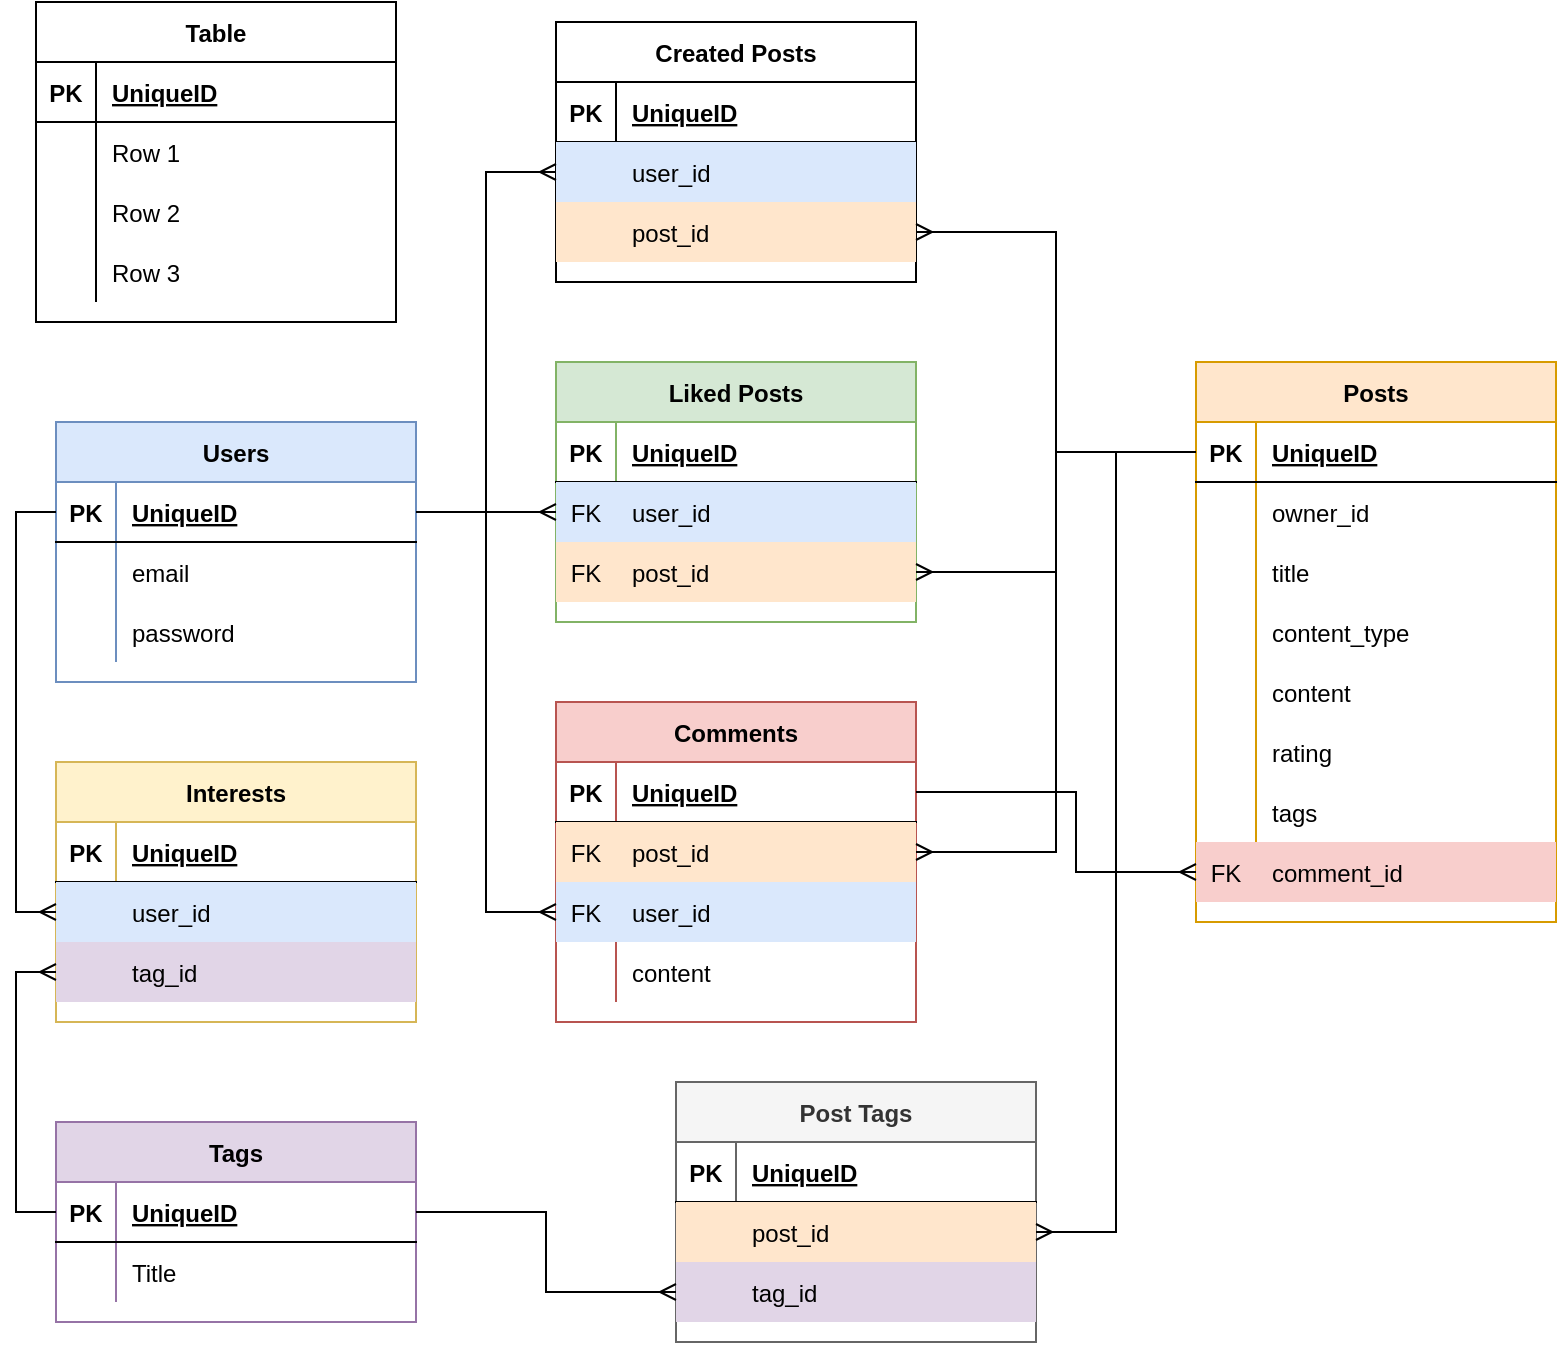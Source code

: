 <mxfile version="15.8.4"><diagram id="bm0FY6QQxEjC5o6XDV0K" name="Page-1"><mxGraphModel dx="1412" dy="769" grid="1" gridSize="10" guides="1" tooltips="1" connect="1" arrows="1" fold="1" page="1" pageScale="1" pageWidth="850" pageHeight="1100" math="0" shadow="0"><root><mxCell id="0"/><mxCell id="1" parent="0"/><mxCell id="S2xsZXc1qPTHcud_JUo3-1" value="Users" style="shape=table;startSize=30;container=1;collapsible=1;childLayout=tableLayout;fixedRows=1;rowLines=0;fontStyle=1;align=center;resizeLast=1;fillColor=#dae8fc;strokeColor=#6c8ebf;" vertex="1" parent="1"><mxGeometry x="40" y="230" width="180" height="130" as="geometry"/></mxCell><mxCell id="S2xsZXc1qPTHcud_JUo3-2" value="" style="shape=partialRectangle;collapsible=0;dropTarget=0;pointerEvents=0;fillColor=none;top=0;left=0;bottom=1;right=0;points=[[0,0.5],[1,0.5]];portConstraint=eastwest;" vertex="1" parent="S2xsZXc1qPTHcud_JUo3-1"><mxGeometry y="30" width="180" height="30" as="geometry"/></mxCell><mxCell id="S2xsZXc1qPTHcud_JUo3-3" value="PK" style="shape=partialRectangle;connectable=0;fillColor=none;top=0;left=0;bottom=0;right=0;fontStyle=1;overflow=hidden;" vertex="1" parent="S2xsZXc1qPTHcud_JUo3-2"><mxGeometry width="30" height="30" as="geometry"><mxRectangle width="30" height="30" as="alternateBounds"/></mxGeometry></mxCell><mxCell id="S2xsZXc1qPTHcud_JUo3-4" value="UniqueID" style="shape=partialRectangle;connectable=0;fillColor=none;top=0;left=0;bottom=0;right=0;align=left;spacingLeft=6;fontStyle=5;overflow=hidden;" vertex="1" parent="S2xsZXc1qPTHcud_JUo3-2"><mxGeometry x="30" width="150" height="30" as="geometry"><mxRectangle width="150" height="30" as="alternateBounds"/></mxGeometry></mxCell><mxCell id="S2xsZXc1qPTHcud_JUo3-5" value="" style="shape=partialRectangle;collapsible=0;dropTarget=0;pointerEvents=0;fillColor=none;top=0;left=0;bottom=0;right=0;points=[[0,0.5],[1,0.5]];portConstraint=eastwest;" vertex="1" parent="S2xsZXc1qPTHcud_JUo3-1"><mxGeometry y="60" width="180" height="30" as="geometry"/></mxCell><mxCell id="S2xsZXc1qPTHcud_JUo3-6" value="" style="shape=partialRectangle;connectable=0;fillColor=none;top=0;left=0;bottom=0;right=0;editable=1;overflow=hidden;" vertex="1" parent="S2xsZXc1qPTHcud_JUo3-5"><mxGeometry width="30" height="30" as="geometry"><mxRectangle width="30" height="30" as="alternateBounds"/></mxGeometry></mxCell><mxCell id="S2xsZXc1qPTHcud_JUo3-7" value="email" style="shape=partialRectangle;connectable=0;fillColor=none;top=0;left=0;bottom=0;right=0;align=left;spacingLeft=6;overflow=hidden;" vertex="1" parent="S2xsZXc1qPTHcud_JUo3-5"><mxGeometry x="30" width="150" height="30" as="geometry"><mxRectangle width="150" height="30" as="alternateBounds"/></mxGeometry></mxCell><mxCell id="S2xsZXc1qPTHcud_JUo3-8" value="" style="shape=partialRectangle;collapsible=0;dropTarget=0;pointerEvents=0;fillColor=none;top=0;left=0;bottom=0;right=0;points=[[0,0.5],[1,0.5]];portConstraint=eastwest;" vertex="1" parent="S2xsZXc1qPTHcud_JUo3-1"><mxGeometry y="90" width="180" height="30" as="geometry"/></mxCell><mxCell id="S2xsZXc1qPTHcud_JUo3-9" value="" style="shape=partialRectangle;connectable=0;fillColor=none;top=0;left=0;bottom=0;right=0;editable=1;overflow=hidden;" vertex="1" parent="S2xsZXc1qPTHcud_JUo3-8"><mxGeometry width="30" height="30" as="geometry"><mxRectangle width="30" height="30" as="alternateBounds"/></mxGeometry></mxCell><mxCell id="S2xsZXc1qPTHcud_JUo3-10" value="password" style="shape=partialRectangle;connectable=0;fillColor=none;top=0;left=0;bottom=0;right=0;align=left;spacingLeft=6;overflow=hidden;" vertex="1" parent="S2xsZXc1qPTHcud_JUo3-8"><mxGeometry x="30" width="150" height="30" as="geometry"><mxRectangle width="150" height="30" as="alternateBounds"/></mxGeometry></mxCell><mxCell id="S2xsZXc1qPTHcud_JUo3-14" value="Posts" style="shape=table;startSize=30;container=1;collapsible=1;childLayout=tableLayout;fixedRows=1;rowLines=0;fontStyle=1;align=center;resizeLast=1;fillColor=#ffe6cc;strokeColor=#d79b00;" vertex="1" parent="1"><mxGeometry x="610" y="200" width="180" height="280" as="geometry"/></mxCell><mxCell id="S2xsZXc1qPTHcud_JUo3-15" value="" style="shape=partialRectangle;collapsible=0;dropTarget=0;pointerEvents=0;fillColor=none;top=0;left=0;bottom=1;right=0;points=[[0,0.5],[1,0.5]];portConstraint=eastwest;" vertex="1" parent="S2xsZXc1qPTHcud_JUo3-14"><mxGeometry y="30" width="180" height="30" as="geometry"/></mxCell><mxCell id="S2xsZXc1qPTHcud_JUo3-16" value="PK" style="shape=partialRectangle;connectable=0;fillColor=none;top=0;left=0;bottom=0;right=0;fontStyle=1;overflow=hidden;" vertex="1" parent="S2xsZXc1qPTHcud_JUo3-15"><mxGeometry width="30" height="30" as="geometry"><mxRectangle width="30" height="30" as="alternateBounds"/></mxGeometry></mxCell><mxCell id="S2xsZXc1qPTHcud_JUo3-17" value="UniqueID" style="shape=partialRectangle;connectable=0;fillColor=none;top=0;left=0;bottom=0;right=0;align=left;spacingLeft=6;fontStyle=5;overflow=hidden;" vertex="1" parent="S2xsZXc1qPTHcud_JUo3-15"><mxGeometry x="30" width="150" height="30" as="geometry"><mxRectangle width="150" height="30" as="alternateBounds"/></mxGeometry></mxCell><mxCell id="S2xsZXc1qPTHcud_JUo3-18" value="" style="shape=partialRectangle;collapsible=0;dropTarget=0;pointerEvents=0;fillColor=none;top=0;left=0;bottom=0;right=0;points=[[0,0.5],[1,0.5]];portConstraint=eastwest;" vertex="1" parent="S2xsZXc1qPTHcud_JUo3-14"><mxGeometry y="60" width="180" height="30" as="geometry"/></mxCell><mxCell id="S2xsZXc1qPTHcud_JUo3-19" value="" style="shape=partialRectangle;connectable=0;fillColor=none;top=0;left=0;bottom=0;right=0;editable=1;overflow=hidden;" vertex="1" parent="S2xsZXc1qPTHcud_JUo3-18"><mxGeometry width="30" height="30" as="geometry"><mxRectangle width="30" height="30" as="alternateBounds"/></mxGeometry></mxCell><mxCell id="S2xsZXc1qPTHcud_JUo3-20" value="owner_id" style="shape=partialRectangle;connectable=0;fillColor=none;top=0;left=0;bottom=0;right=0;align=left;spacingLeft=6;overflow=hidden;" vertex="1" parent="S2xsZXc1qPTHcud_JUo3-18"><mxGeometry x="30" width="150" height="30" as="geometry"><mxRectangle width="150" height="30" as="alternateBounds"/></mxGeometry></mxCell><mxCell id="S2xsZXc1qPTHcud_JUo3-21" value="" style="shape=partialRectangle;collapsible=0;dropTarget=0;pointerEvents=0;fillColor=none;top=0;left=0;bottom=0;right=0;points=[[0,0.5],[1,0.5]];portConstraint=eastwest;" vertex="1" parent="S2xsZXc1qPTHcud_JUo3-14"><mxGeometry y="90" width="180" height="30" as="geometry"/></mxCell><mxCell id="S2xsZXc1qPTHcud_JUo3-22" value="" style="shape=partialRectangle;connectable=0;fillColor=none;top=0;left=0;bottom=0;right=0;editable=1;overflow=hidden;" vertex="1" parent="S2xsZXc1qPTHcud_JUo3-21"><mxGeometry width="30" height="30" as="geometry"><mxRectangle width="30" height="30" as="alternateBounds"/></mxGeometry></mxCell><mxCell id="S2xsZXc1qPTHcud_JUo3-23" value="title" style="shape=partialRectangle;connectable=0;fillColor=none;top=0;left=0;bottom=0;right=0;align=left;spacingLeft=6;overflow=hidden;" vertex="1" parent="S2xsZXc1qPTHcud_JUo3-21"><mxGeometry x="30" width="150" height="30" as="geometry"><mxRectangle width="150" height="30" as="alternateBounds"/></mxGeometry></mxCell><mxCell id="S2xsZXc1qPTHcud_JUo3-100" value="" style="shape=partialRectangle;collapsible=0;dropTarget=0;pointerEvents=0;fillColor=none;top=0;left=0;bottom=0;right=0;points=[[0,0.5],[1,0.5]];portConstraint=eastwest;" vertex="1" parent="S2xsZXc1qPTHcud_JUo3-14"><mxGeometry y="120" width="180" height="30" as="geometry"/></mxCell><mxCell id="S2xsZXc1qPTHcud_JUo3-101" value="" style="shape=partialRectangle;connectable=0;fillColor=none;top=0;left=0;bottom=0;right=0;editable=1;overflow=hidden;" vertex="1" parent="S2xsZXc1qPTHcud_JUo3-100"><mxGeometry width="30" height="30" as="geometry"><mxRectangle width="30" height="30" as="alternateBounds"/></mxGeometry></mxCell><mxCell id="S2xsZXc1qPTHcud_JUo3-102" value="content_type" style="shape=partialRectangle;connectable=0;fillColor=none;top=0;left=0;bottom=0;right=0;align=left;spacingLeft=6;overflow=hidden;" vertex="1" parent="S2xsZXc1qPTHcud_JUo3-100"><mxGeometry x="30" width="150" height="30" as="geometry"><mxRectangle width="150" height="30" as="alternateBounds"/></mxGeometry></mxCell><mxCell id="S2xsZXc1qPTHcud_JUo3-24" value="" style="shape=partialRectangle;collapsible=0;dropTarget=0;pointerEvents=0;fillColor=none;top=0;left=0;bottom=0;right=0;points=[[0,0.5],[1,0.5]];portConstraint=eastwest;" vertex="1" parent="S2xsZXc1qPTHcud_JUo3-14"><mxGeometry y="150" width="180" height="30" as="geometry"/></mxCell><mxCell id="S2xsZXc1qPTHcud_JUo3-25" value="" style="shape=partialRectangle;connectable=0;fillColor=none;top=0;left=0;bottom=0;right=0;editable=1;overflow=hidden;" vertex="1" parent="S2xsZXc1qPTHcud_JUo3-24"><mxGeometry width="30" height="30" as="geometry"><mxRectangle width="30" height="30" as="alternateBounds"/></mxGeometry></mxCell><mxCell id="S2xsZXc1qPTHcud_JUo3-26" value="content" style="shape=partialRectangle;connectable=0;fillColor=none;top=0;left=0;bottom=0;right=0;align=left;spacingLeft=6;overflow=hidden;" vertex="1" parent="S2xsZXc1qPTHcud_JUo3-24"><mxGeometry x="30" width="150" height="30" as="geometry"><mxRectangle width="150" height="30" as="alternateBounds"/></mxGeometry></mxCell><mxCell id="S2xsZXc1qPTHcud_JUo3-94" value="" style="shape=partialRectangle;collapsible=0;dropTarget=0;pointerEvents=0;fillColor=none;top=0;left=0;bottom=0;right=0;points=[[0,0.5],[1,0.5]];portConstraint=eastwest;" vertex="1" parent="S2xsZXc1qPTHcud_JUo3-14"><mxGeometry y="180" width="180" height="30" as="geometry"/></mxCell><mxCell id="S2xsZXc1qPTHcud_JUo3-95" value="" style="shape=partialRectangle;connectable=0;fillColor=none;top=0;left=0;bottom=0;right=0;editable=1;overflow=hidden;" vertex="1" parent="S2xsZXc1qPTHcud_JUo3-94"><mxGeometry width="30" height="30" as="geometry"><mxRectangle width="30" height="30" as="alternateBounds"/></mxGeometry></mxCell><mxCell id="S2xsZXc1qPTHcud_JUo3-96" value="rating" style="shape=partialRectangle;connectable=0;fillColor=none;top=0;left=0;bottom=0;right=0;align=left;spacingLeft=6;overflow=hidden;" vertex="1" parent="S2xsZXc1qPTHcud_JUo3-94"><mxGeometry x="30" width="150" height="30" as="geometry"><mxRectangle width="150" height="30" as="alternateBounds"/></mxGeometry></mxCell><mxCell id="S2xsZXc1qPTHcud_JUo3-97" value="" style="shape=partialRectangle;collapsible=0;dropTarget=0;pointerEvents=0;fillColor=none;top=0;left=0;bottom=0;right=0;points=[[0,0.5],[1,0.5]];portConstraint=eastwest;" vertex="1" parent="S2xsZXc1qPTHcud_JUo3-14"><mxGeometry y="210" width="180" height="30" as="geometry"/></mxCell><mxCell id="S2xsZXc1qPTHcud_JUo3-98" value="" style="shape=partialRectangle;connectable=0;fillColor=none;top=0;left=0;bottom=0;right=0;editable=1;overflow=hidden;" vertex="1" parent="S2xsZXc1qPTHcud_JUo3-97"><mxGeometry width="30" height="30" as="geometry"><mxRectangle width="30" height="30" as="alternateBounds"/></mxGeometry></mxCell><mxCell id="S2xsZXc1qPTHcud_JUo3-99" value="tags" style="shape=partialRectangle;connectable=0;fillColor=none;top=0;left=0;bottom=0;right=0;align=left;spacingLeft=6;overflow=hidden;" vertex="1" parent="S2xsZXc1qPTHcud_JUo3-97"><mxGeometry x="30" width="150" height="30" as="geometry"><mxRectangle width="150" height="30" as="alternateBounds"/></mxGeometry></mxCell><mxCell id="S2xsZXc1qPTHcud_JUo3-103" value="" style="shape=partialRectangle;collapsible=0;dropTarget=0;pointerEvents=0;fillColor=#f8cecc;top=0;left=0;bottom=0;right=0;points=[[0,0.5],[1,0.5]];portConstraint=eastwest;strokeColor=#b85450;" vertex="1" parent="S2xsZXc1qPTHcud_JUo3-14"><mxGeometry y="240" width="180" height="30" as="geometry"/></mxCell><mxCell id="S2xsZXc1qPTHcud_JUo3-104" value="FK" style="shape=partialRectangle;connectable=0;fillColor=none;top=0;left=0;bottom=0;right=0;editable=1;overflow=hidden;" vertex="1" parent="S2xsZXc1qPTHcud_JUo3-103"><mxGeometry width="30" height="30" as="geometry"><mxRectangle width="30" height="30" as="alternateBounds"/></mxGeometry></mxCell><mxCell id="S2xsZXc1qPTHcud_JUo3-105" value="comment_id" style="shape=partialRectangle;connectable=0;fillColor=none;top=0;left=0;bottom=0;right=0;align=left;spacingLeft=6;overflow=hidden;" vertex="1" parent="S2xsZXc1qPTHcud_JUo3-103"><mxGeometry x="30" width="150" height="30" as="geometry"><mxRectangle width="150" height="30" as="alternateBounds"/></mxGeometry></mxCell><mxCell id="S2xsZXc1qPTHcud_JUo3-27" value="Created Posts" style="shape=table;startSize=30;container=1;collapsible=1;childLayout=tableLayout;fixedRows=1;rowLines=0;fontStyle=1;align=center;resizeLast=1;" vertex="1" parent="1"><mxGeometry x="290" y="30" width="180" height="130" as="geometry"/></mxCell><mxCell id="S2xsZXc1qPTHcud_JUo3-28" value="" style="shape=partialRectangle;collapsible=0;dropTarget=0;pointerEvents=0;fillColor=none;top=0;left=0;bottom=1;right=0;points=[[0,0.5],[1,0.5]];portConstraint=eastwest;" vertex="1" parent="S2xsZXc1qPTHcud_JUo3-27"><mxGeometry y="30" width="180" height="30" as="geometry"/></mxCell><mxCell id="S2xsZXc1qPTHcud_JUo3-29" value="PK" style="shape=partialRectangle;connectable=0;fillColor=none;top=0;left=0;bottom=0;right=0;fontStyle=1;overflow=hidden;" vertex="1" parent="S2xsZXc1qPTHcud_JUo3-28"><mxGeometry width="30" height="30" as="geometry"><mxRectangle width="30" height="30" as="alternateBounds"/></mxGeometry></mxCell><mxCell id="S2xsZXc1qPTHcud_JUo3-30" value="UniqueID" style="shape=partialRectangle;connectable=0;fillColor=none;top=0;left=0;bottom=0;right=0;align=left;spacingLeft=6;fontStyle=5;overflow=hidden;" vertex="1" parent="S2xsZXc1qPTHcud_JUo3-28"><mxGeometry x="30" width="150" height="30" as="geometry"><mxRectangle width="150" height="30" as="alternateBounds"/></mxGeometry></mxCell><mxCell id="S2xsZXc1qPTHcud_JUo3-31" value="" style="shape=partialRectangle;collapsible=0;dropTarget=0;pointerEvents=0;fillColor=#dae8fc;top=0;left=0;bottom=0;right=0;points=[[0,0.5],[1,0.5]];portConstraint=eastwest;strokeColor=#6c8ebf;" vertex="1" parent="S2xsZXc1qPTHcud_JUo3-27"><mxGeometry y="60" width="180" height="30" as="geometry"/></mxCell><mxCell id="S2xsZXc1qPTHcud_JUo3-32" value="" style="shape=partialRectangle;connectable=0;fillColor=none;top=0;left=0;bottom=0;right=0;editable=1;overflow=hidden;" vertex="1" parent="S2xsZXc1qPTHcud_JUo3-31"><mxGeometry width="30" height="30" as="geometry"><mxRectangle width="30" height="30" as="alternateBounds"/></mxGeometry></mxCell><mxCell id="S2xsZXc1qPTHcud_JUo3-33" value="user_id" style="shape=partialRectangle;connectable=0;fillColor=none;top=0;left=0;bottom=0;right=0;align=left;spacingLeft=6;overflow=hidden;" vertex="1" parent="S2xsZXc1qPTHcud_JUo3-31"><mxGeometry x="30" width="150" height="30" as="geometry"><mxRectangle width="150" height="30" as="alternateBounds"/></mxGeometry></mxCell><mxCell id="S2xsZXc1qPTHcud_JUo3-34" value="" style="shape=partialRectangle;collapsible=0;dropTarget=0;pointerEvents=0;fillColor=#ffe6cc;top=0;left=0;bottom=0;right=0;points=[[0,0.5],[1,0.5]];portConstraint=eastwest;strokeColor=#d79b00;" vertex="1" parent="S2xsZXc1qPTHcud_JUo3-27"><mxGeometry y="90" width="180" height="30" as="geometry"/></mxCell><mxCell id="S2xsZXc1qPTHcud_JUo3-35" value="" style="shape=partialRectangle;connectable=0;fillColor=none;top=0;left=0;bottom=0;right=0;editable=1;overflow=hidden;" vertex="1" parent="S2xsZXc1qPTHcud_JUo3-34"><mxGeometry width="30" height="30" as="geometry"><mxRectangle width="30" height="30" as="alternateBounds"/></mxGeometry></mxCell><mxCell id="S2xsZXc1qPTHcud_JUo3-36" value="post_id" style="shape=partialRectangle;connectable=0;fillColor=none;top=0;left=0;bottom=0;right=0;align=left;spacingLeft=6;overflow=hidden;" vertex="1" parent="S2xsZXc1qPTHcud_JUo3-34"><mxGeometry x="30" width="150" height="30" as="geometry"><mxRectangle width="150" height="30" as="alternateBounds"/></mxGeometry></mxCell><mxCell id="S2xsZXc1qPTHcud_JUo3-40" value="Tags" style="shape=table;startSize=30;container=1;collapsible=1;childLayout=tableLayout;fixedRows=1;rowLines=0;fontStyle=1;align=center;resizeLast=1;fillColor=#e1d5e7;strokeColor=#9673a6;" vertex="1" parent="1"><mxGeometry x="40" y="580" width="180" height="100" as="geometry"/></mxCell><mxCell id="S2xsZXc1qPTHcud_JUo3-41" value="" style="shape=partialRectangle;collapsible=0;dropTarget=0;pointerEvents=0;fillColor=none;top=0;left=0;bottom=1;right=0;points=[[0,0.5],[1,0.5]];portConstraint=eastwest;" vertex="1" parent="S2xsZXc1qPTHcud_JUo3-40"><mxGeometry y="30" width="180" height="30" as="geometry"/></mxCell><mxCell id="S2xsZXc1qPTHcud_JUo3-42" value="PK" style="shape=partialRectangle;connectable=0;fillColor=none;top=0;left=0;bottom=0;right=0;fontStyle=1;overflow=hidden;" vertex="1" parent="S2xsZXc1qPTHcud_JUo3-41"><mxGeometry width="30" height="30" as="geometry"><mxRectangle width="30" height="30" as="alternateBounds"/></mxGeometry></mxCell><mxCell id="S2xsZXc1qPTHcud_JUo3-43" value="UniqueID" style="shape=partialRectangle;connectable=0;fillColor=none;top=0;left=0;bottom=0;right=0;align=left;spacingLeft=6;fontStyle=5;overflow=hidden;" vertex="1" parent="S2xsZXc1qPTHcud_JUo3-41"><mxGeometry x="30" width="150" height="30" as="geometry"><mxRectangle width="150" height="30" as="alternateBounds"/></mxGeometry></mxCell><mxCell id="S2xsZXc1qPTHcud_JUo3-44" value="" style="shape=partialRectangle;collapsible=0;dropTarget=0;pointerEvents=0;fillColor=none;top=0;left=0;bottom=0;right=0;points=[[0,0.5],[1,0.5]];portConstraint=eastwest;" vertex="1" parent="S2xsZXc1qPTHcud_JUo3-40"><mxGeometry y="60" width="180" height="30" as="geometry"/></mxCell><mxCell id="S2xsZXc1qPTHcud_JUo3-45" value="" style="shape=partialRectangle;connectable=0;fillColor=none;top=0;left=0;bottom=0;right=0;editable=1;overflow=hidden;" vertex="1" parent="S2xsZXc1qPTHcud_JUo3-44"><mxGeometry width="30" height="30" as="geometry"><mxRectangle width="30" height="30" as="alternateBounds"/></mxGeometry></mxCell><mxCell id="S2xsZXc1qPTHcud_JUo3-46" value="Title" style="shape=partialRectangle;connectable=0;fillColor=none;top=0;left=0;bottom=0;right=0;align=left;spacingLeft=6;overflow=hidden;" vertex="1" parent="S2xsZXc1qPTHcud_JUo3-44"><mxGeometry x="30" width="150" height="30" as="geometry"><mxRectangle width="150" height="30" as="alternateBounds"/></mxGeometry></mxCell><mxCell id="S2xsZXc1qPTHcud_JUo3-53" value="Interests" style="shape=table;startSize=30;container=1;collapsible=1;childLayout=tableLayout;fixedRows=1;rowLines=0;fontStyle=1;align=center;resizeLast=1;fillColor=#fff2cc;strokeColor=#d6b656;" vertex="1" parent="1"><mxGeometry x="40" y="400" width="180" height="130" as="geometry"/></mxCell><mxCell id="S2xsZXc1qPTHcud_JUo3-54" value="" style="shape=partialRectangle;collapsible=0;dropTarget=0;pointerEvents=0;fillColor=none;top=0;left=0;bottom=1;right=0;points=[[0,0.5],[1,0.5]];portConstraint=eastwest;" vertex="1" parent="S2xsZXc1qPTHcud_JUo3-53"><mxGeometry y="30" width="180" height="30" as="geometry"/></mxCell><mxCell id="S2xsZXc1qPTHcud_JUo3-55" value="PK" style="shape=partialRectangle;connectable=0;fillColor=none;top=0;left=0;bottom=0;right=0;fontStyle=1;overflow=hidden;" vertex="1" parent="S2xsZXc1qPTHcud_JUo3-54"><mxGeometry width="30" height="30" as="geometry"><mxRectangle width="30" height="30" as="alternateBounds"/></mxGeometry></mxCell><mxCell id="S2xsZXc1qPTHcud_JUo3-56" value="UniqueID" style="shape=partialRectangle;connectable=0;fillColor=none;top=0;left=0;bottom=0;right=0;align=left;spacingLeft=6;fontStyle=5;overflow=hidden;" vertex="1" parent="S2xsZXc1qPTHcud_JUo3-54"><mxGeometry x="30" width="150" height="30" as="geometry"><mxRectangle width="150" height="30" as="alternateBounds"/></mxGeometry></mxCell><mxCell id="S2xsZXc1qPTHcud_JUo3-57" value="" style="shape=partialRectangle;collapsible=0;dropTarget=0;pointerEvents=0;fillColor=#dae8fc;top=0;left=0;bottom=0;right=0;points=[[0,0.5],[1,0.5]];portConstraint=eastwest;strokeColor=#6c8ebf;" vertex="1" parent="S2xsZXc1qPTHcud_JUo3-53"><mxGeometry y="60" width="180" height="30" as="geometry"/></mxCell><mxCell id="S2xsZXc1qPTHcud_JUo3-58" value="" style="shape=partialRectangle;connectable=0;fillColor=none;top=0;left=0;bottom=0;right=0;editable=1;overflow=hidden;" vertex="1" parent="S2xsZXc1qPTHcud_JUo3-57"><mxGeometry width="30" height="30" as="geometry"><mxRectangle width="30" height="30" as="alternateBounds"/></mxGeometry></mxCell><mxCell id="S2xsZXc1qPTHcud_JUo3-59" value="user_id" style="shape=partialRectangle;connectable=0;fillColor=none;top=0;left=0;bottom=0;right=0;align=left;spacingLeft=6;overflow=hidden;" vertex="1" parent="S2xsZXc1qPTHcud_JUo3-57"><mxGeometry x="30" width="150" height="30" as="geometry"><mxRectangle width="150" height="30" as="alternateBounds"/></mxGeometry></mxCell><mxCell id="S2xsZXc1qPTHcud_JUo3-60" value="" style="shape=partialRectangle;collapsible=0;dropTarget=0;pointerEvents=0;fillColor=#e1d5e7;top=0;left=0;bottom=0;right=0;points=[[0,0.5],[1,0.5]];portConstraint=eastwest;strokeColor=#9673a6;" vertex="1" parent="S2xsZXc1qPTHcud_JUo3-53"><mxGeometry y="90" width="180" height="30" as="geometry"/></mxCell><mxCell id="S2xsZXc1qPTHcud_JUo3-61" value="" style="shape=partialRectangle;connectable=0;fillColor=none;top=0;left=0;bottom=0;right=0;editable=1;overflow=hidden;" vertex="1" parent="S2xsZXc1qPTHcud_JUo3-60"><mxGeometry width="30" height="30" as="geometry"><mxRectangle width="30" height="30" as="alternateBounds"/></mxGeometry></mxCell><mxCell id="S2xsZXc1qPTHcud_JUo3-62" value="tag_id" style="shape=partialRectangle;connectable=0;fillColor=none;top=0;left=0;bottom=0;right=0;align=left;spacingLeft=6;overflow=hidden;" vertex="1" parent="S2xsZXc1qPTHcud_JUo3-60"><mxGeometry x="30" width="150" height="30" as="geometry"><mxRectangle width="150" height="30" as="alternateBounds"/></mxGeometry></mxCell><mxCell id="S2xsZXc1qPTHcud_JUo3-66" value="Comments" style="shape=table;startSize=30;container=1;collapsible=1;childLayout=tableLayout;fixedRows=1;rowLines=0;fontStyle=1;align=center;resizeLast=1;fillColor=#f8cecc;strokeColor=#b85450;" vertex="1" parent="1"><mxGeometry x="290" y="370" width="180" height="160" as="geometry"/></mxCell><mxCell id="S2xsZXc1qPTHcud_JUo3-67" value="" style="shape=partialRectangle;collapsible=0;dropTarget=0;pointerEvents=0;fillColor=none;top=0;left=0;bottom=1;right=0;points=[[0,0.5],[1,0.5]];portConstraint=eastwest;" vertex="1" parent="S2xsZXc1qPTHcud_JUo3-66"><mxGeometry y="30" width="180" height="30" as="geometry"/></mxCell><mxCell id="S2xsZXc1qPTHcud_JUo3-68" value="PK" style="shape=partialRectangle;connectable=0;fillColor=none;top=0;left=0;bottom=0;right=0;fontStyle=1;overflow=hidden;" vertex="1" parent="S2xsZXc1qPTHcud_JUo3-67"><mxGeometry width="30" height="30" as="geometry"><mxRectangle width="30" height="30" as="alternateBounds"/></mxGeometry></mxCell><mxCell id="S2xsZXc1qPTHcud_JUo3-69" value="UniqueID" style="shape=partialRectangle;connectable=0;fillColor=none;top=0;left=0;bottom=0;right=0;align=left;spacingLeft=6;fontStyle=5;overflow=hidden;" vertex="1" parent="S2xsZXc1qPTHcud_JUo3-67"><mxGeometry x="30" width="150" height="30" as="geometry"><mxRectangle width="150" height="30" as="alternateBounds"/></mxGeometry></mxCell><mxCell id="S2xsZXc1qPTHcud_JUo3-70" value="" style="shape=partialRectangle;collapsible=0;dropTarget=0;pointerEvents=0;fillColor=#ffe6cc;top=0;left=0;bottom=0;right=0;points=[[0,0.5],[1,0.5]];portConstraint=eastwest;strokeColor=#d79b00;" vertex="1" parent="S2xsZXc1qPTHcud_JUo3-66"><mxGeometry y="60" width="180" height="30" as="geometry"/></mxCell><mxCell id="S2xsZXc1qPTHcud_JUo3-71" value="FK" style="shape=partialRectangle;connectable=0;fillColor=none;top=0;left=0;bottom=0;right=0;editable=1;overflow=hidden;" vertex="1" parent="S2xsZXc1qPTHcud_JUo3-70"><mxGeometry width="30" height="30" as="geometry"><mxRectangle width="30" height="30" as="alternateBounds"/></mxGeometry></mxCell><mxCell id="S2xsZXc1qPTHcud_JUo3-72" value="post_id" style="shape=partialRectangle;connectable=0;fillColor=none;top=0;left=0;bottom=0;right=0;align=left;spacingLeft=6;overflow=hidden;" vertex="1" parent="S2xsZXc1qPTHcud_JUo3-70"><mxGeometry x="30" width="150" height="30" as="geometry"><mxRectangle width="150" height="30" as="alternateBounds"/></mxGeometry></mxCell><mxCell id="S2xsZXc1qPTHcud_JUo3-73" value="" style="shape=partialRectangle;collapsible=0;dropTarget=0;pointerEvents=0;fillColor=#dae8fc;top=0;left=0;bottom=0;right=0;points=[[0,0.5],[1,0.5]];portConstraint=eastwest;strokeColor=#6c8ebf;" vertex="1" parent="S2xsZXc1qPTHcud_JUo3-66"><mxGeometry y="90" width="180" height="30" as="geometry"/></mxCell><mxCell id="S2xsZXc1qPTHcud_JUo3-74" value="FK" style="shape=partialRectangle;connectable=0;fillColor=none;top=0;left=0;bottom=0;right=0;editable=1;overflow=hidden;" vertex="1" parent="S2xsZXc1qPTHcud_JUo3-73"><mxGeometry width="30" height="30" as="geometry"><mxRectangle width="30" height="30" as="alternateBounds"/></mxGeometry></mxCell><mxCell id="S2xsZXc1qPTHcud_JUo3-75" value="user_id" style="shape=partialRectangle;connectable=0;fillColor=none;top=0;left=0;bottom=0;right=0;align=left;spacingLeft=6;overflow=hidden;" vertex="1" parent="S2xsZXc1qPTHcud_JUo3-73"><mxGeometry x="30" width="150" height="30" as="geometry"><mxRectangle width="150" height="30" as="alternateBounds"/></mxGeometry></mxCell><mxCell id="S2xsZXc1qPTHcud_JUo3-76" value="" style="shape=partialRectangle;collapsible=0;dropTarget=0;pointerEvents=0;fillColor=none;top=0;left=0;bottom=0;right=0;points=[[0,0.5],[1,0.5]];portConstraint=eastwest;" vertex="1" parent="S2xsZXc1qPTHcud_JUo3-66"><mxGeometry y="120" width="180" height="30" as="geometry"/></mxCell><mxCell id="S2xsZXc1qPTHcud_JUo3-77" value="" style="shape=partialRectangle;connectable=0;fillColor=none;top=0;left=0;bottom=0;right=0;editable=1;overflow=hidden;" vertex="1" parent="S2xsZXc1qPTHcud_JUo3-76"><mxGeometry width="30" height="30" as="geometry"><mxRectangle width="30" height="30" as="alternateBounds"/></mxGeometry></mxCell><mxCell id="S2xsZXc1qPTHcud_JUo3-78" value="content" style="shape=partialRectangle;connectable=0;fillColor=none;top=0;left=0;bottom=0;right=0;align=left;spacingLeft=6;overflow=hidden;" vertex="1" parent="S2xsZXc1qPTHcud_JUo3-76"><mxGeometry x="30" width="150" height="30" as="geometry"><mxRectangle width="150" height="30" as="alternateBounds"/></mxGeometry></mxCell><mxCell id="S2xsZXc1qPTHcud_JUo3-79" value="Liked Posts" style="shape=table;startSize=30;container=1;collapsible=1;childLayout=tableLayout;fixedRows=1;rowLines=0;fontStyle=1;align=center;resizeLast=1;fillColor=#d5e8d4;strokeColor=#82b366;" vertex="1" parent="1"><mxGeometry x="290" y="200" width="180" height="130" as="geometry"/></mxCell><mxCell id="S2xsZXc1qPTHcud_JUo3-80" value="" style="shape=partialRectangle;collapsible=0;dropTarget=0;pointerEvents=0;fillColor=none;top=0;left=0;bottom=1;right=0;points=[[0,0.5],[1,0.5]];portConstraint=eastwest;" vertex="1" parent="S2xsZXc1qPTHcud_JUo3-79"><mxGeometry y="30" width="180" height="30" as="geometry"/></mxCell><mxCell id="S2xsZXc1qPTHcud_JUo3-81" value="PK" style="shape=partialRectangle;connectable=0;fillColor=none;top=0;left=0;bottom=0;right=0;fontStyle=1;overflow=hidden;" vertex="1" parent="S2xsZXc1qPTHcud_JUo3-80"><mxGeometry width="30" height="30" as="geometry"><mxRectangle width="30" height="30" as="alternateBounds"/></mxGeometry></mxCell><mxCell id="S2xsZXc1qPTHcud_JUo3-82" value="UniqueID" style="shape=partialRectangle;connectable=0;fillColor=none;top=0;left=0;bottom=0;right=0;align=left;spacingLeft=6;fontStyle=5;overflow=hidden;" vertex="1" parent="S2xsZXc1qPTHcud_JUo3-80"><mxGeometry x="30" width="150" height="30" as="geometry"><mxRectangle width="150" height="30" as="alternateBounds"/></mxGeometry></mxCell><mxCell id="S2xsZXc1qPTHcud_JUo3-83" value="" style="shape=partialRectangle;collapsible=0;dropTarget=0;pointerEvents=0;fillColor=#dae8fc;top=0;left=0;bottom=0;right=0;points=[[0,0.5],[1,0.5]];portConstraint=eastwest;strokeColor=#6c8ebf;" vertex="1" parent="S2xsZXc1qPTHcud_JUo3-79"><mxGeometry y="60" width="180" height="30" as="geometry"/></mxCell><mxCell id="S2xsZXc1qPTHcud_JUo3-84" value="FK" style="shape=partialRectangle;connectable=0;fillColor=none;top=0;left=0;bottom=0;right=0;editable=1;overflow=hidden;" vertex="1" parent="S2xsZXc1qPTHcud_JUo3-83"><mxGeometry width="30" height="30" as="geometry"><mxRectangle width="30" height="30" as="alternateBounds"/></mxGeometry></mxCell><mxCell id="S2xsZXc1qPTHcud_JUo3-85" value="user_id" style="shape=partialRectangle;connectable=0;fillColor=none;top=0;left=0;bottom=0;right=0;align=left;spacingLeft=6;overflow=hidden;" vertex="1" parent="S2xsZXc1qPTHcud_JUo3-83"><mxGeometry x="30" width="150" height="30" as="geometry"><mxRectangle width="150" height="30" as="alternateBounds"/></mxGeometry></mxCell><mxCell id="S2xsZXc1qPTHcud_JUo3-86" value="" style="shape=partialRectangle;collapsible=0;dropTarget=0;pointerEvents=0;fillColor=#ffe6cc;top=0;left=0;bottom=0;right=0;points=[[0,0.5],[1,0.5]];portConstraint=eastwest;strokeColor=#d79b00;" vertex="1" parent="S2xsZXc1qPTHcud_JUo3-79"><mxGeometry y="90" width="180" height="30" as="geometry"/></mxCell><mxCell id="S2xsZXc1qPTHcud_JUo3-87" value="FK" style="shape=partialRectangle;connectable=0;fillColor=none;top=0;left=0;bottom=0;right=0;editable=1;overflow=hidden;" vertex="1" parent="S2xsZXc1qPTHcud_JUo3-86"><mxGeometry width="30" height="30" as="geometry"><mxRectangle width="30" height="30" as="alternateBounds"/></mxGeometry></mxCell><mxCell id="S2xsZXc1qPTHcud_JUo3-88" value="post_id" style="shape=partialRectangle;connectable=0;fillColor=none;top=0;left=0;bottom=0;right=0;align=left;spacingLeft=6;overflow=hidden;" vertex="1" parent="S2xsZXc1qPTHcud_JUo3-86"><mxGeometry x="30" width="150" height="30" as="geometry"><mxRectangle width="150" height="30" as="alternateBounds"/></mxGeometry></mxCell><mxCell id="S2xsZXc1qPTHcud_JUo3-92" style="edgeStyle=orthogonalEdgeStyle;rounded=0;orthogonalLoop=1;jettySize=auto;html=1;exitX=1;exitY=0.5;exitDx=0;exitDy=0;entryX=0;entryY=0.5;entryDx=0;entryDy=0;endArrow=ERmany;endFill=0;" edge="1" parent="1" source="S2xsZXc1qPTHcud_JUo3-2" target="S2xsZXc1qPTHcud_JUo3-83"><mxGeometry relative="1" as="geometry"/></mxCell><mxCell id="S2xsZXc1qPTHcud_JUo3-93" style="edgeStyle=orthogonalEdgeStyle;rounded=0;orthogonalLoop=1;jettySize=auto;html=1;exitX=0;exitY=0.5;exitDx=0;exitDy=0;entryX=1;entryY=0.5;entryDx=0;entryDy=0;endArrow=ERmany;endFill=0;" edge="1" parent="1" source="S2xsZXc1qPTHcud_JUo3-15" target="S2xsZXc1qPTHcud_JUo3-86"><mxGeometry relative="1" as="geometry"/></mxCell><mxCell id="S2xsZXc1qPTHcud_JUo3-106" style="edgeStyle=orthogonalEdgeStyle;rounded=0;orthogonalLoop=1;jettySize=auto;html=1;exitX=0;exitY=0.5;exitDx=0;exitDy=0;entryX=1;entryY=0.5;entryDx=0;entryDy=0;endArrow=ERmany;endFill=0;" edge="1" parent="1" source="S2xsZXc1qPTHcud_JUo3-15" target="S2xsZXc1qPTHcud_JUo3-70"><mxGeometry relative="1" as="geometry"/></mxCell><mxCell id="S2xsZXc1qPTHcud_JUo3-107" style="edgeStyle=orthogonalEdgeStyle;rounded=0;orthogonalLoop=1;jettySize=auto;html=1;exitX=1;exitY=0.5;exitDx=0;exitDy=0;entryX=0;entryY=0.5;entryDx=0;entryDy=0;endArrow=ERmany;endFill=0;" edge="1" parent="1" source="S2xsZXc1qPTHcud_JUo3-2" target="S2xsZXc1qPTHcud_JUo3-73"><mxGeometry relative="1" as="geometry"/></mxCell><mxCell id="S2xsZXc1qPTHcud_JUo3-108" style="edgeStyle=orthogonalEdgeStyle;rounded=0;orthogonalLoop=1;jettySize=auto;html=1;exitX=1;exitY=0.5;exitDx=0;exitDy=0;entryX=0;entryY=0.5;entryDx=0;entryDy=0;endArrow=ERmany;endFill=0;" edge="1" parent="1" source="S2xsZXc1qPTHcud_JUo3-67" target="S2xsZXc1qPTHcud_JUo3-103"><mxGeometry relative="1" as="geometry"><Array as="points"><mxPoint x="550" y="415"/><mxPoint x="550" y="455"/></Array></mxGeometry></mxCell><mxCell id="S2xsZXc1qPTHcud_JUo3-109" style="edgeStyle=orthogonalEdgeStyle;rounded=0;orthogonalLoop=1;jettySize=auto;html=1;exitX=0;exitY=0.5;exitDx=0;exitDy=0;entryX=0;entryY=0.5;entryDx=0;entryDy=0;endArrow=ERmany;endFill=0;" edge="1" parent="1" source="S2xsZXc1qPTHcud_JUo3-2" target="S2xsZXc1qPTHcud_JUo3-57"><mxGeometry relative="1" as="geometry"/></mxCell><mxCell id="S2xsZXc1qPTHcud_JUo3-110" style="edgeStyle=orthogonalEdgeStyle;rounded=0;orthogonalLoop=1;jettySize=auto;html=1;exitX=0;exitY=0.5;exitDx=0;exitDy=0;entryX=0;entryY=0.5;entryDx=0;entryDy=0;endArrow=ERmany;endFill=0;" edge="1" parent="1" source="S2xsZXc1qPTHcud_JUo3-41" target="S2xsZXc1qPTHcud_JUo3-60"><mxGeometry relative="1" as="geometry"/></mxCell><mxCell id="S2xsZXc1qPTHcud_JUo3-138" value="Post Tags" style="shape=table;startSize=30;container=1;collapsible=1;childLayout=tableLayout;fixedRows=1;rowLines=0;fontStyle=1;align=center;resizeLast=1;fillColor=#f5f5f5;fontColor=#333333;strokeColor=#666666;" vertex="1" parent="1"><mxGeometry x="350" y="560" width="180" height="130" as="geometry"/></mxCell><mxCell id="S2xsZXc1qPTHcud_JUo3-139" value="" style="shape=partialRectangle;collapsible=0;dropTarget=0;pointerEvents=0;fillColor=none;top=0;left=0;bottom=1;right=0;points=[[0,0.5],[1,0.5]];portConstraint=eastwest;" vertex="1" parent="S2xsZXc1qPTHcud_JUo3-138"><mxGeometry y="30" width="180" height="30" as="geometry"/></mxCell><mxCell id="S2xsZXc1qPTHcud_JUo3-140" value="PK" style="shape=partialRectangle;connectable=0;fillColor=none;top=0;left=0;bottom=0;right=0;fontStyle=1;overflow=hidden;" vertex="1" parent="S2xsZXc1qPTHcud_JUo3-139"><mxGeometry width="30" height="30" as="geometry"><mxRectangle width="30" height="30" as="alternateBounds"/></mxGeometry></mxCell><mxCell id="S2xsZXc1qPTHcud_JUo3-141" value="UniqueID" style="shape=partialRectangle;connectable=0;fillColor=none;top=0;left=0;bottom=0;right=0;align=left;spacingLeft=6;fontStyle=5;overflow=hidden;" vertex="1" parent="S2xsZXc1qPTHcud_JUo3-139"><mxGeometry x="30" width="150" height="30" as="geometry"><mxRectangle width="150" height="30" as="alternateBounds"/></mxGeometry></mxCell><mxCell id="S2xsZXc1qPTHcud_JUo3-142" value="" style="shape=partialRectangle;collapsible=0;dropTarget=0;pointerEvents=0;fillColor=#ffe6cc;top=0;left=0;bottom=0;right=0;points=[[0,0.5],[1,0.5]];portConstraint=eastwest;strokeColor=#d79b00;" vertex="1" parent="S2xsZXc1qPTHcud_JUo3-138"><mxGeometry y="60" width="180" height="30" as="geometry"/></mxCell><mxCell id="S2xsZXc1qPTHcud_JUo3-143" value="" style="shape=partialRectangle;connectable=0;fillColor=none;top=0;left=0;bottom=0;right=0;editable=1;overflow=hidden;" vertex="1" parent="S2xsZXc1qPTHcud_JUo3-142"><mxGeometry width="30" height="30" as="geometry"><mxRectangle width="30" height="30" as="alternateBounds"/></mxGeometry></mxCell><mxCell id="S2xsZXc1qPTHcud_JUo3-144" value="post_id" style="shape=partialRectangle;connectable=0;fillColor=none;top=0;left=0;bottom=0;right=0;align=left;spacingLeft=6;overflow=hidden;" vertex="1" parent="S2xsZXc1qPTHcud_JUo3-142"><mxGeometry x="30" width="150" height="30" as="geometry"><mxRectangle width="150" height="30" as="alternateBounds"/></mxGeometry></mxCell><mxCell id="S2xsZXc1qPTHcud_JUo3-145" value="" style="shape=partialRectangle;collapsible=0;dropTarget=0;pointerEvents=0;fillColor=#e1d5e7;top=0;left=0;bottom=0;right=0;points=[[0,0.5],[1,0.5]];portConstraint=eastwest;strokeColor=#9673a6;" vertex="1" parent="S2xsZXc1qPTHcud_JUo3-138"><mxGeometry y="90" width="180" height="30" as="geometry"/></mxCell><mxCell id="S2xsZXc1qPTHcud_JUo3-146" value="" style="shape=partialRectangle;connectable=0;fillColor=none;top=0;left=0;bottom=0;right=0;editable=1;overflow=hidden;" vertex="1" parent="S2xsZXc1qPTHcud_JUo3-145"><mxGeometry width="30" height="30" as="geometry"><mxRectangle width="30" height="30" as="alternateBounds"/></mxGeometry></mxCell><mxCell id="S2xsZXc1qPTHcud_JUo3-147" value="tag_id" style="shape=partialRectangle;connectable=0;fillColor=none;top=0;left=0;bottom=0;right=0;align=left;spacingLeft=6;overflow=hidden;" vertex="1" parent="S2xsZXc1qPTHcud_JUo3-145"><mxGeometry x="30" width="150" height="30" as="geometry"><mxRectangle width="150" height="30" as="alternateBounds"/></mxGeometry></mxCell><mxCell id="S2xsZXc1qPTHcud_JUo3-151" style="edgeStyle=orthogonalEdgeStyle;rounded=0;orthogonalLoop=1;jettySize=auto;html=1;exitX=0;exitY=0.5;exitDx=0;exitDy=0;entryX=1;entryY=0.5;entryDx=0;entryDy=0;endArrow=ERmany;endFill=0;" edge="1" parent="1" source="S2xsZXc1qPTHcud_JUo3-15" target="S2xsZXc1qPTHcud_JUo3-142"><mxGeometry relative="1" as="geometry"/></mxCell><mxCell id="S2xsZXc1qPTHcud_JUo3-152" style="edgeStyle=orthogonalEdgeStyle;rounded=0;orthogonalLoop=1;jettySize=auto;html=1;exitX=1;exitY=0.5;exitDx=0;exitDy=0;entryX=0;entryY=0.5;entryDx=0;entryDy=0;endArrow=ERmany;endFill=0;" edge="1" parent="1" source="S2xsZXc1qPTHcud_JUo3-41" target="S2xsZXc1qPTHcud_JUo3-145"><mxGeometry relative="1" as="geometry"/></mxCell><mxCell id="S2xsZXc1qPTHcud_JUo3-166" value="Table" style="shape=table;startSize=30;container=1;collapsible=1;childLayout=tableLayout;fixedRows=1;rowLines=0;fontStyle=1;align=center;resizeLast=1;" vertex="1" parent="1"><mxGeometry x="30" y="20" width="180" height="160" as="geometry"/></mxCell><mxCell id="S2xsZXc1qPTHcud_JUo3-167" value="" style="shape=partialRectangle;collapsible=0;dropTarget=0;pointerEvents=0;fillColor=none;top=0;left=0;bottom=1;right=0;points=[[0,0.5],[1,0.5]];portConstraint=eastwest;" vertex="1" parent="S2xsZXc1qPTHcud_JUo3-166"><mxGeometry y="30" width="180" height="30" as="geometry"/></mxCell><mxCell id="S2xsZXc1qPTHcud_JUo3-168" value="PK" style="shape=partialRectangle;connectable=0;fillColor=none;top=0;left=0;bottom=0;right=0;fontStyle=1;overflow=hidden;" vertex="1" parent="S2xsZXc1qPTHcud_JUo3-167"><mxGeometry width="30" height="30" as="geometry"><mxRectangle width="30" height="30" as="alternateBounds"/></mxGeometry></mxCell><mxCell id="S2xsZXc1qPTHcud_JUo3-169" value="UniqueID" style="shape=partialRectangle;connectable=0;fillColor=none;top=0;left=0;bottom=0;right=0;align=left;spacingLeft=6;fontStyle=5;overflow=hidden;" vertex="1" parent="S2xsZXc1qPTHcud_JUo3-167"><mxGeometry x="30" width="150" height="30" as="geometry"><mxRectangle width="150" height="30" as="alternateBounds"/></mxGeometry></mxCell><mxCell id="S2xsZXc1qPTHcud_JUo3-170" value="" style="shape=partialRectangle;collapsible=0;dropTarget=0;pointerEvents=0;fillColor=none;top=0;left=0;bottom=0;right=0;points=[[0,0.5],[1,0.5]];portConstraint=eastwest;" vertex="1" parent="S2xsZXc1qPTHcud_JUo3-166"><mxGeometry y="60" width="180" height="30" as="geometry"/></mxCell><mxCell id="S2xsZXc1qPTHcud_JUo3-171" value="" style="shape=partialRectangle;connectable=0;fillColor=none;top=0;left=0;bottom=0;right=0;editable=1;overflow=hidden;" vertex="1" parent="S2xsZXc1qPTHcud_JUo3-170"><mxGeometry width="30" height="30" as="geometry"><mxRectangle width="30" height="30" as="alternateBounds"/></mxGeometry></mxCell><mxCell id="S2xsZXc1qPTHcud_JUo3-172" value="Row 1" style="shape=partialRectangle;connectable=0;fillColor=none;top=0;left=0;bottom=0;right=0;align=left;spacingLeft=6;overflow=hidden;" vertex="1" parent="S2xsZXc1qPTHcud_JUo3-170"><mxGeometry x="30" width="150" height="30" as="geometry"><mxRectangle width="150" height="30" as="alternateBounds"/></mxGeometry></mxCell><mxCell id="S2xsZXc1qPTHcud_JUo3-173" value="" style="shape=partialRectangle;collapsible=0;dropTarget=0;pointerEvents=0;fillColor=none;top=0;left=0;bottom=0;right=0;points=[[0,0.5],[1,0.5]];portConstraint=eastwest;" vertex="1" parent="S2xsZXc1qPTHcud_JUo3-166"><mxGeometry y="90" width="180" height="30" as="geometry"/></mxCell><mxCell id="S2xsZXc1qPTHcud_JUo3-174" value="" style="shape=partialRectangle;connectable=0;fillColor=none;top=0;left=0;bottom=0;right=0;editable=1;overflow=hidden;" vertex="1" parent="S2xsZXc1qPTHcud_JUo3-173"><mxGeometry width="30" height="30" as="geometry"><mxRectangle width="30" height="30" as="alternateBounds"/></mxGeometry></mxCell><mxCell id="S2xsZXc1qPTHcud_JUo3-175" value="Row 2" style="shape=partialRectangle;connectable=0;fillColor=none;top=0;left=0;bottom=0;right=0;align=left;spacingLeft=6;overflow=hidden;" vertex="1" parent="S2xsZXc1qPTHcud_JUo3-173"><mxGeometry x="30" width="150" height="30" as="geometry"><mxRectangle width="150" height="30" as="alternateBounds"/></mxGeometry></mxCell><mxCell id="S2xsZXc1qPTHcud_JUo3-176" value="" style="shape=partialRectangle;collapsible=0;dropTarget=0;pointerEvents=0;fillColor=none;top=0;left=0;bottom=0;right=0;points=[[0,0.5],[1,0.5]];portConstraint=eastwest;" vertex="1" parent="S2xsZXc1qPTHcud_JUo3-166"><mxGeometry y="120" width="180" height="30" as="geometry"/></mxCell><mxCell id="S2xsZXc1qPTHcud_JUo3-177" value="" style="shape=partialRectangle;connectable=0;fillColor=none;top=0;left=0;bottom=0;right=0;editable=1;overflow=hidden;" vertex="1" parent="S2xsZXc1qPTHcud_JUo3-176"><mxGeometry width="30" height="30" as="geometry"><mxRectangle width="30" height="30" as="alternateBounds"/></mxGeometry></mxCell><mxCell id="S2xsZXc1qPTHcud_JUo3-178" value="Row 3" style="shape=partialRectangle;connectable=0;fillColor=none;top=0;left=0;bottom=0;right=0;align=left;spacingLeft=6;overflow=hidden;" vertex="1" parent="S2xsZXc1qPTHcud_JUo3-176"><mxGeometry x="30" width="150" height="30" as="geometry"><mxRectangle width="150" height="30" as="alternateBounds"/></mxGeometry></mxCell><mxCell id="S2xsZXc1qPTHcud_JUo3-197" style="edgeStyle=orthogonalEdgeStyle;rounded=0;orthogonalLoop=1;jettySize=auto;html=1;exitX=0;exitY=0.5;exitDx=0;exitDy=0;entryX=1;entryY=0.5;entryDx=0;entryDy=0;endArrow=ERmany;endFill=0;" edge="1" parent="1" source="S2xsZXc1qPTHcud_JUo3-15" target="S2xsZXc1qPTHcud_JUo3-34"><mxGeometry relative="1" as="geometry"/></mxCell><mxCell id="S2xsZXc1qPTHcud_JUo3-199" style="edgeStyle=orthogonalEdgeStyle;rounded=0;orthogonalLoop=1;jettySize=auto;html=1;exitX=1;exitY=0.5;exitDx=0;exitDy=0;entryX=0;entryY=0.5;entryDx=0;entryDy=0;endArrow=ERmany;endFill=0;" edge="1" parent="1" source="S2xsZXc1qPTHcud_JUo3-2" target="S2xsZXc1qPTHcud_JUo3-31"><mxGeometry relative="1" as="geometry"/></mxCell></root></mxGraphModel></diagram></mxfile>